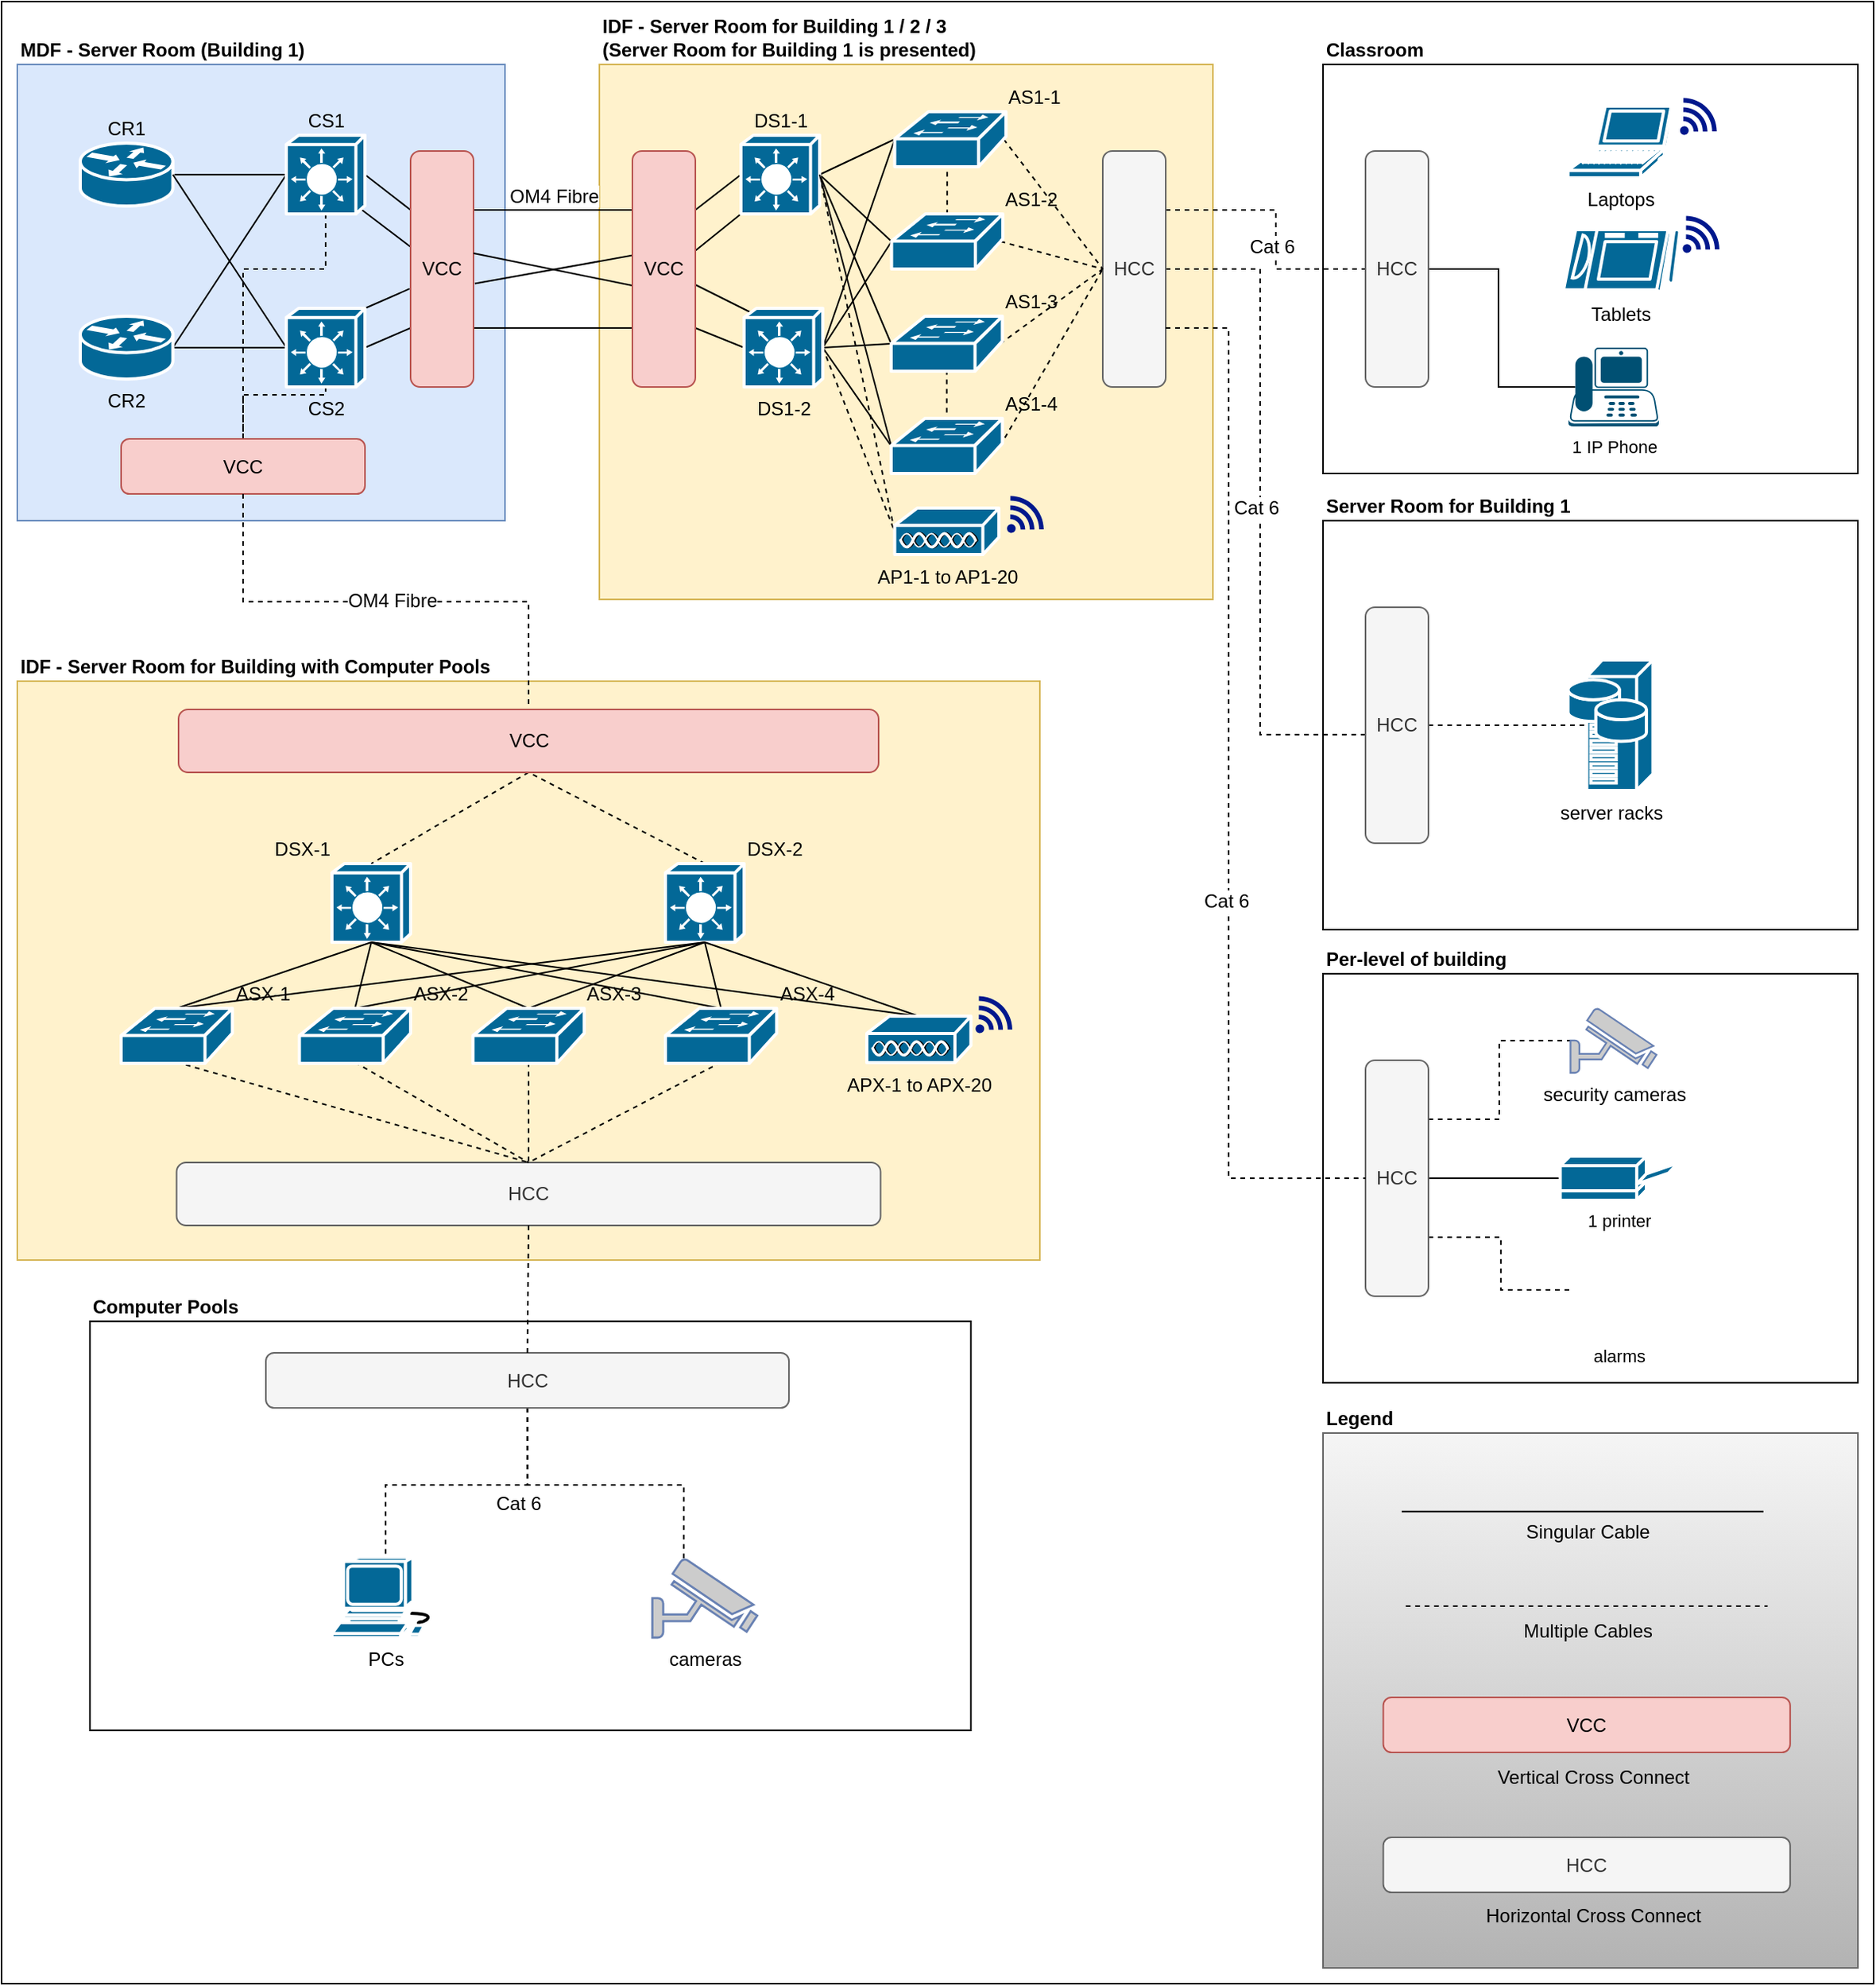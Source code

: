 <mxfile>
    <diagram name="Page-1" id="SwlaJvmtPEPYGPcBH04F">
        <mxGraphModel dx="347" dy="143" grid="1" gridSize="10" guides="1" tooltips="1" connect="1" arrows="1" fold="1" page="1" pageScale="1" pageWidth="827" pageHeight="1169" math="0" shadow="0">
            <root>
                <mxCell id="0"/>
                <mxCell id="1" parent="0"/>
                <mxCell id="uTAJrlHdwJ03N0SJo4KW-168" value="" style="rounded=0;whiteSpace=wrap;html=1;fontFamily=Helvetica;fontSize=12;movable=1;resizable=1;rotatable=1;deletable=1;editable=1;locked=0;connectable=1;" parent="1" vertex="1">
                    <mxGeometry width="1190" height="1260" as="geometry"/>
                </mxCell>
                <mxCell id="qmXLVzQLgBL7777hHM1R-43" value="IDF - Server Room for Building with Computer Pools" style="rounded=0;whiteSpace=wrap;html=1;strokeColor=#d6b656;fontFamily=Helvetica;fontSize=12;fillColor=#fff2cc;labelPosition=center;verticalLabelPosition=top;align=left;verticalAlign=bottom;fontStyle=1" parent="1" vertex="1">
                    <mxGeometry x="10" y="432" width="650" height="368" as="geometry"/>
                </mxCell>
                <mxCell id="uTAJrlHdwJ03N0SJo4KW-140" value="Computer Pools&amp;nbsp;" style="rounded=0;whiteSpace=wrap;html=1;fontFamily=Helvetica;fontSize=12;labelPosition=center;verticalLabelPosition=top;align=left;verticalAlign=bottom;fontStyle=1" parent="1" vertex="1">
                    <mxGeometry x="56.18" y="839" width="560" height="260" as="geometry"/>
                </mxCell>
                <mxCell id="uTAJrlHdwJ03N0SJo4KW-121" value="Server Room for Building 1" style="rounded=0;whiteSpace=wrap;html=1;fontFamily=Helvetica;fontSize=12;labelPosition=center;verticalLabelPosition=top;align=left;verticalAlign=bottom;fontStyle=1" parent="1" vertex="1">
                    <mxGeometry x="840" y="330" width="340" height="260" as="geometry"/>
                </mxCell>
                <mxCell id="uTAJrlHdwJ03N0SJo4KW-1" value="MDF - Server Room (Building 1)" style="rounded=0;whiteSpace=wrap;html=1;fillColor=#dae8fc;strokeColor=#6c8ebf;labelPosition=center;verticalLabelPosition=top;align=left;verticalAlign=bottom;fontStyle=1" parent="1" vertex="1">
                    <mxGeometry x="10" y="40" width="310" height="290" as="geometry"/>
                </mxCell>
                <mxCell id="uTAJrlHdwJ03N0SJo4KW-118" value="Classroom" style="rounded=0;whiteSpace=wrap;html=1;fontFamily=Helvetica;fontSize=12;labelPosition=center;verticalLabelPosition=top;align=left;verticalAlign=bottom;movable=1;resizable=1;rotatable=1;deletable=1;editable=1;locked=0;connectable=1;fontStyle=1" parent="1" vertex="1">
                    <mxGeometry x="840" y="40" width="340" height="260" as="geometry"/>
                </mxCell>
                <mxCell id="uTAJrlHdwJ03N0SJo4KW-119" value="IDF - Server Room for Building 1 / 2 / 3&lt;br&gt;(Server Room for Building 1 is presented)" style="rounded=0;whiteSpace=wrap;html=1;strokeColor=#d6b656;fontFamily=Helvetica;fontSize=12;fillColor=#fff2cc;labelPosition=center;verticalLabelPosition=top;align=left;verticalAlign=bottom;fontStyle=1" parent="1" vertex="1">
                    <mxGeometry x="380" y="40" width="390" height="340" as="geometry"/>
                </mxCell>
                <mxCell id="uTAJrlHdwJ03N0SJo4KW-8" style="edgeStyle=none;shape=connector;rounded=0;orthogonalLoop=1;jettySize=auto;html=1;exitX=1;exitY=0.5;exitDx=0;exitDy=0;exitPerimeter=0;entryX=0;entryY=0.5;entryDx=0;entryDy=0;entryPerimeter=0;labelBackgroundColor=default;strokeColor=default;fontFamily=Helvetica;fontSize=12;fontColor=default;endArrow=none;endFill=0;" parent="1" source="uTAJrlHdwJ03N0SJo4KW-2" target="uTAJrlHdwJ03N0SJo4KW-5" edge="1">
                    <mxGeometry relative="1" as="geometry"/>
                </mxCell>
                <mxCell id="uTAJrlHdwJ03N0SJo4KW-9" style="edgeStyle=none;shape=connector;rounded=0;orthogonalLoop=1;jettySize=auto;html=1;exitX=1;exitY=0.5;exitDx=0;exitDy=0;exitPerimeter=0;entryX=0;entryY=0.5;entryDx=0;entryDy=0;entryPerimeter=0;labelBackgroundColor=default;strokeColor=default;fontFamily=Helvetica;fontSize=12;fontColor=default;endArrow=none;endFill=0;" parent="1" source="uTAJrlHdwJ03N0SJo4KW-2" target="uTAJrlHdwJ03N0SJo4KW-6" edge="1">
                    <mxGeometry relative="1" as="geometry"/>
                </mxCell>
                <mxCell id="uTAJrlHdwJ03N0SJo4KW-2" value="CR2" style="shape=mxgraph.cisco.routers.router;sketch=0;html=1;pointerEvents=1;dashed=0;fillColor=#036897;strokeColor=#ffffff;strokeWidth=2;verticalLabelPosition=bottom;verticalAlign=top;align=center;outlineConnect=0;rounded=0;fontFamily=Helvetica;fontSize=12;fontColor=default;" parent="1" vertex="1">
                    <mxGeometry x="50" y="200" width="58.87" height="40" as="geometry"/>
                </mxCell>
                <mxCell id="uTAJrlHdwJ03N0SJo4KW-7" style="rounded=0;orthogonalLoop=1;jettySize=auto;html=1;exitX=1;exitY=0.5;exitDx=0;exitDy=0;exitPerimeter=0;entryX=0;entryY=0.5;entryDx=0;entryDy=0;entryPerimeter=0;fontFamily=Helvetica;fontSize=12;fontColor=default;endArrow=none;endFill=0;" parent="1" source="uTAJrlHdwJ03N0SJo4KW-3" target="uTAJrlHdwJ03N0SJo4KW-6" edge="1">
                    <mxGeometry relative="1" as="geometry"/>
                </mxCell>
                <mxCell id="uTAJrlHdwJ03N0SJo4KW-3" value="CR1" style="shape=mxgraph.cisco.routers.router;sketch=0;html=1;pointerEvents=1;dashed=0;fillColor=#036897;strokeColor=#ffffff;strokeWidth=2;verticalLabelPosition=top;verticalAlign=bottom;align=center;outlineConnect=0;rounded=0;fontFamily=Helvetica;fontSize=12;fontColor=default;labelPosition=center;" parent="1" vertex="1">
                    <mxGeometry x="50" y="90" width="58.87" height="40" as="geometry"/>
                </mxCell>
                <mxCell id="uTAJrlHdwJ03N0SJo4KW-10" style="edgeStyle=none;shape=connector;rounded=0;orthogonalLoop=1;jettySize=auto;html=1;exitX=0;exitY=0.5;exitDx=0;exitDy=0;exitPerimeter=0;entryX=1;entryY=0.5;entryDx=0;entryDy=0;entryPerimeter=0;labelBackgroundColor=default;strokeColor=default;fontFamily=Helvetica;fontSize=12;fontColor=default;endArrow=none;endFill=0;" parent="1" source="uTAJrlHdwJ03N0SJo4KW-5" target="uTAJrlHdwJ03N0SJo4KW-3" edge="1">
                    <mxGeometry relative="1" as="geometry"/>
                </mxCell>
                <mxCell id="uTAJrlHdwJ03N0SJo4KW-18" style="edgeStyle=none;shape=connector;rounded=0;orthogonalLoop=1;jettySize=auto;html=1;exitX=1;exitY=0.5;exitDx=0;exitDy=0;exitPerimeter=0;entryX=0;entryY=0.75;entryDx=0;entryDy=0;labelBackgroundColor=default;strokeColor=default;fontFamily=Helvetica;fontSize=12;fontColor=default;endArrow=none;endFill=0;" parent="1" source="uTAJrlHdwJ03N0SJo4KW-5" target="uTAJrlHdwJ03N0SJo4KW-11" edge="1">
                    <mxGeometry relative="1" as="geometry"/>
                </mxCell>
                <mxCell id="uTAJrlHdwJ03N0SJo4KW-19" style="edgeStyle=none;shape=connector;rounded=0;orthogonalLoop=1;jettySize=auto;html=1;exitX=1;exitY=0;exitDx=0;exitDy=0;exitPerimeter=0;entryX=-0.017;entryY=0.584;entryDx=0;entryDy=0;entryPerimeter=0;labelBackgroundColor=default;strokeColor=default;fontFamily=Helvetica;fontSize=12;fontColor=default;endArrow=none;endFill=0;" parent="1" source="uTAJrlHdwJ03N0SJo4KW-5" target="uTAJrlHdwJ03N0SJo4KW-11" edge="1">
                    <mxGeometry relative="1" as="geometry"/>
                </mxCell>
                <mxCell id="uTAJrlHdwJ03N0SJo4KW-67" style="edgeStyle=orthogonalEdgeStyle;shape=connector;rounded=0;orthogonalLoop=1;jettySize=auto;html=1;exitX=0.5;exitY=1;exitDx=0;exitDy=0;exitPerimeter=0;entryX=0.5;entryY=0;entryDx=0;entryDy=0;labelBackgroundColor=default;strokeColor=default;fontFamily=Helvetica;fontSize=12;fontColor=default;endArrow=none;endFill=0;dashed=1;" parent="1" source="uTAJrlHdwJ03N0SJo4KW-5" target="uTAJrlHdwJ03N0SJo4KW-62" edge="1">
                    <mxGeometry relative="1" as="geometry">
                        <Array as="points">
                            <mxPoint x="206" y="250"/>
                            <mxPoint x="154" y="250"/>
                        </Array>
                    </mxGeometry>
                </mxCell>
                <mxCell id="uTAJrlHdwJ03N0SJo4KW-5" value="CS2" style="shape=mxgraph.cisco.switches.layer_3_switch;sketch=0;html=1;pointerEvents=1;dashed=0;fillColor=#036897;strokeColor=#ffffff;strokeWidth=2;verticalLabelPosition=bottom;verticalAlign=top;align=center;outlineConnect=0;rounded=0;fontFamily=Helvetica;fontSize=12;fontColor=default;" parent="1" vertex="1">
                    <mxGeometry x="181" y="195" width="50" height="50" as="geometry"/>
                </mxCell>
                <mxCell id="uTAJrlHdwJ03N0SJo4KW-16" style="edgeStyle=none;shape=connector;rounded=0;orthogonalLoop=1;jettySize=auto;html=1;exitX=1;exitY=0.5;exitDx=0;exitDy=0;exitPerimeter=0;entryX=0;entryY=0.25;entryDx=0;entryDy=0;labelBackgroundColor=default;strokeColor=default;fontFamily=Helvetica;fontSize=12;fontColor=default;endArrow=none;endFill=0;" parent="1" source="uTAJrlHdwJ03N0SJo4KW-6" target="uTAJrlHdwJ03N0SJo4KW-11" edge="1">
                    <mxGeometry relative="1" as="geometry"/>
                </mxCell>
                <mxCell id="uTAJrlHdwJ03N0SJo4KW-17" style="edgeStyle=none;shape=connector;rounded=0;orthogonalLoop=1;jettySize=auto;html=1;exitX=0.95;exitY=0.94;exitDx=0;exitDy=0;exitPerimeter=0;labelBackgroundColor=default;strokeColor=default;fontFamily=Helvetica;fontSize=12;fontColor=default;endArrow=none;endFill=0;entryX=0.022;entryY=0.411;entryDx=0;entryDy=0;entryPerimeter=0;" parent="1" source="uTAJrlHdwJ03N0SJo4KW-6" target="uTAJrlHdwJ03N0SJo4KW-11" edge="1">
                    <mxGeometry relative="1" as="geometry">
                        <mxPoint x="258" y="155" as="targetPoint"/>
                    </mxGeometry>
                </mxCell>
                <mxCell id="uTAJrlHdwJ03N0SJo4KW-66" style="edgeStyle=orthogonalEdgeStyle;shape=connector;rounded=0;orthogonalLoop=1;jettySize=auto;html=1;exitX=0.5;exitY=1;exitDx=0;exitDy=0;exitPerimeter=0;entryX=0.5;entryY=0;entryDx=0;entryDy=0;labelBackgroundColor=default;strokeColor=default;fontFamily=Helvetica;fontSize=12;fontColor=default;endArrow=none;endFill=0;dashed=1;" parent="1" source="uTAJrlHdwJ03N0SJo4KW-6" target="uTAJrlHdwJ03N0SJo4KW-62" edge="1">
                    <mxGeometry relative="1" as="geometry">
                        <Array as="points">
                            <mxPoint x="206" y="170"/>
                            <mxPoint x="154" y="170"/>
                        </Array>
                    </mxGeometry>
                </mxCell>
                <mxCell id="uTAJrlHdwJ03N0SJo4KW-6" value="CS1" style="shape=mxgraph.cisco.switches.layer_3_switch;sketch=0;html=1;pointerEvents=1;dashed=0;fillColor=#036897;strokeColor=#ffffff;strokeWidth=2;verticalLabelPosition=top;verticalAlign=bottom;align=center;outlineConnect=0;rounded=0;fontFamily=Helvetica;fontSize=12;fontColor=default;labelPosition=center;" parent="1" vertex="1">
                    <mxGeometry x="181" y="85" width="50" height="50" as="geometry"/>
                </mxCell>
                <mxCell id="uTAJrlHdwJ03N0SJo4KW-20" style="edgeStyle=none;shape=connector;rounded=0;orthogonalLoop=1;jettySize=auto;html=1;exitX=1;exitY=0.25;exitDx=0;exitDy=0;entryX=0;entryY=0.25;entryDx=0;entryDy=0;labelBackgroundColor=default;strokeColor=default;fontFamily=Helvetica;fontSize=12;fontColor=default;endArrow=none;endFill=0;labelPosition=center;verticalLabelPosition=top;align=center;verticalAlign=bottom;" parent="1" source="uTAJrlHdwJ03N0SJo4KW-11" target="uTAJrlHdwJ03N0SJo4KW-13" edge="1">
                    <mxGeometry relative="1" as="geometry"/>
                </mxCell>
                <mxCell id="uTAJrlHdwJ03N0SJo4KW-28" value="OM4 Fibre" style="edgeLabel;html=1;align=center;verticalAlign=bottom;resizable=0;points=[];fontSize=12;fontFamily=Helvetica;fontColor=default;labelPosition=center;verticalLabelPosition=top;" parent="uTAJrlHdwJ03N0SJo4KW-20" vertex="1" connectable="0">
                    <mxGeometry relative="1" as="geometry">
                        <mxPoint as="offset"/>
                    </mxGeometry>
                </mxCell>
                <mxCell id="uTAJrlHdwJ03N0SJo4KW-21" style="edgeStyle=none;shape=connector;rounded=0;orthogonalLoop=1;jettySize=auto;html=1;exitX=1;exitY=0.75;exitDx=0;exitDy=0;entryX=0;entryY=0.75;entryDx=0;entryDy=0;labelBackgroundColor=default;strokeColor=default;fontFamily=Helvetica;fontSize=12;fontColor=default;endArrow=none;endFill=0;" parent="1" source="uTAJrlHdwJ03N0SJo4KW-11" target="uTAJrlHdwJ03N0SJo4KW-13" edge="1">
                    <mxGeometry relative="1" as="geometry"/>
                </mxCell>
                <mxCell id="uTAJrlHdwJ03N0SJo4KW-11" value="VCC" style="rounded=1;whiteSpace=wrap;html=1;strokeColor=#b85450;fontFamily=Helvetica;fontSize=12;fillColor=#f8cecc;" parent="1" vertex="1">
                    <mxGeometry x="260" y="95" width="40" height="150" as="geometry"/>
                </mxCell>
                <mxCell id="uTAJrlHdwJ03N0SJo4KW-24" style="edgeStyle=none;shape=connector;rounded=0;orthogonalLoop=1;jettySize=auto;html=1;exitX=1;exitY=0.25;exitDx=0;exitDy=0;entryX=0;entryY=0.5;entryDx=0;entryDy=0;entryPerimeter=0;labelBackgroundColor=default;strokeColor=default;fontFamily=Helvetica;fontSize=12;fontColor=default;endArrow=none;endFill=0;" parent="1" source="uTAJrlHdwJ03N0SJo4KW-13" target="uTAJrlHdwJ03N0SJo4KW-14" edge="1">
                    <mxGeometry relative="1" as="geometry"/>
                </mxCell>
                <mxCell id="uTAJrlHdwJ03N0SJo4KW-25" style="edgeStyle=none;shape=connector;rounded=0;orthogonalLoop=1;jettySize=auto;html=1;exitX=0;exitY=1;exitDx=0;exitDy=0;exitPerimeter=0;entryX=0.969;entryY=0.429;entryDx=0;entryDy=0;entryPerimeter=0;labelBackgroundColor=default;strokeColor=default;fontFamily=Helvetica;fontSize=12;fontColor=default;endArrow=none;endFill=0;" parent="1" source="uTAJrlHdwJ03N0SJo4KW-14" target="uTAJrlHdwJ03N0SJo4KW-13" edge="1">
                    <mxGeometry relative="1" as="geometry"/>
                </mxCell>
                <mxCell id="uTAJrlHdwJ03N0SJo4KW-38" style="edgeStyle=none;shape=connector;rounded=0;orthogonalLoop=1;jettySize=auto;html=1;exitX=1;exitY=0.5;exitDx=0;exitDy=0;exitPerimeter=0;entryX=0;entryY=0.5;entryDx=0;entryDy=0;entryPerimeter=0;labelBackgroundColor=default;fontFamily=Helvetica;fontSize=12;fontColor=default;endArrow=none;endFill=0;strokeColor=#000000;" parent="1" source="uTAJrlHdwJ03N0SJo4KW-14" target="uTAJrlHdwJ03N0SJo4KW-37" edge="1">
                    <mxGeometry relative="1" as="geometry"/>
                </mxCell>
                <mxCell id="uTAJrlHdwJ03N0SJo4KW-41" style="edgeStyle=none;shape=connector;rounded=0;orthogonalLoop=1;jettySize=auto;html=1;exitX=1;exitY=0.5;exitDx=0;exitDy=0;exitPerimeter=0;labelBackgroundColor=default;strokeColor=#000000;fontFamily=Helvetica;fontSize=12;fontColor=default;endArrow=none;endFill=0;entryX=0;entryY=0.5;entryDx=0;entryDy=0;entryPerimeter=0;dashed=1;" parent="1" source="uTAJrlHdwJ03N0SJo4KW-14" target="uTAJrlHdwJ03N0SJo4KW-40" edge="1">
                    <mxGeometry relative="1" as="geometry"/>
                </mxCell>
                <mxCell id="qmXLVzQLgBL7777hHM1R-28" style="rounded=0;orthogonalLoop=1;jettySize=auto;html=1;exitX=1;exitY=0.5;exitDx=0;exitDy=0;exitPerimeter=0;entryX=0;entryY=0.5;entryDx=0;entryDy=0;entryPerimeter=0;endArrow=none;endFill=0;" parent="1" source="uTAJrlHdwJ03N0SJo4KW-14" target="qmXLVzQLgBL7777hHM1R-22" edge="1">
                    <mxGeometry relative="1" as="geometry"/>
                </mxCell>
                <mxCell id="qmXLVzQLgBL7777hHM1R-29" style="edgeStyle=none;shape=connector;rounded=0;orthogonalLoop=1;jettySize=auto;html=1;exitX=1;exitY=0.5;exitDx=0;exitDy=0;exitPerimeter=0;entryX=0;entryY=0.5;entryDx=0;entryDy=0;entryPerimeter=0;labelBackgroundColor=default;strokeColor=default;fontFamily=Helvetica;fontSize=11;fontColor=default;endArrow=none;endFill=0;" parent="1" source="uTAJrlHdwJ03N0SJo4KW-14" target="qmXLVzQLgBL7777hHM1R-23" edge="1">
                    <mxGeometry relative="1" as="geometry"/>
                </mxCell>
                <mxCell id="uTAJrlHdwJ03N0SJo4KW-14" value="DS1-1" style="shape=mxgraph.cisco.switches.layer_3_switch;sketch=0;html=1;pointerEvents=1;dashed=0;fillColor=#036897;strokeColor=#ffffff;strokeWidth=2;verticalLabelPosition=top;verticalAlign=bottom;align=center;outlineConnect=0;rounded=0;fontFamily=Helvetica;fontSize=12;fontColor=default;labelPosition=center;" parent="1" vertex="1">
                    <mxGeometry x="470" y="85" width="50" height="50" as="geometry"/>
                </mxCell>
                <mxCell id="uTAJrlHdwJ03N0SJo4KW-26" style="edgeStyle=none;shape=connector;rounded=0;orthogonalLoop=1;jettySize=auto;html=1;exitX=0;exitY=0.5;exitDx=0;exitDy=0;exitPerimeter=0;entryX=1;entryY=0.75;entryDx=0;entryDy=0;labelBackgroundColor=default;strokeColor=default;fontFamily=Helvetica;fontSize=12;fontColor=default;endArrow=none;endFill=0;" parent="1" source="uTAJrlHdwJ03N0SJo4KW-15" target="uTAJrlHdwJ03N0SJo4KW-13" edge="1">
                    <mxGeometry relative="1" as="geometry"/>
                </mxCell>
                <mxCell id="uTAJrlHdwJ03N0SJo4KW-27" style="edgeStyle=none;shape=connector;rounded=0;orthogonalLoop=1;jettySize=auto;html=1;exitX=0.08;exitY=0.05;exitDx=0;exitDy=0;exitPerimeter=0;labelBackgroundColor=default;strokeColor=default;fontFamily=Helvetica;fontSize=12;fontColor=default;endArrow=none;endFill=0;" parent="1" source="uTAJrlHdwJ03N0SJo4KW-15" target="uTAJrlHdwJ03N0SJo4KW-13" edge="1">
                    <mxGeometry relative="1" as="geometry"/>
                </mxCell>
                <mxCell id="uTAJrlHdwJ03N0SJo4KW-39" style="edgeStyle=none;shape=connector;rounded=0;orthogonalLoop=1;jettySize=auto;html=1;exitX=1;exitY=0.5;exitDx=0;exitDy=0;exitPerimeter=0;entryX=0;entryY=0.5;entryDx=0;entryDy=0;entryPerimeter=0;labelBackgroundColor=default;strokeColor=#000000;fontFamily=Helvetica;fontSize=12;fontColor=default;endArrow=none;endFill=0;" parent="1" source="uTAJrlHdwJ03N0SJo4KW-15" target="uTAJrlHdwJ03N0SJo4KW-37" edge="1">
                    <mxGeometry relative="1" as="geometry"/>
                </mxCell>
                <mxCell id="uTAJrlHdwJ03N0SJo4KW-42" style="edgeStyle=none;shape=connector;rounded=0;orthogonalLoop=1;jettySize=auto;html=1;exitX=1;exitY=0.5;exitDx=0;exitDy=0;exitPerimeter=0;entryX=0;entryY=0.5;entryDx=0;entryDy=0;entryPerimeter=0;labelBackgroundColor=default;strokeColor=default;fontFamily=Helvetica;fontSize=12;fontColor=default;endArrow=none;endFill=0;dashed=1;" parent="1" source="uTAJrlHdwJ03N0SJo4KW-15" target="uTAJrlHdwJ03N0SJo4KW-40" edge="1">
                    <mxGeometry relative="1" as="geometry"/>
                </mxCell>
                <mxCell id="qmXLVzQLgBL7777hHM1R-31" style="edgeStyle=none;shape=connector;rounded=0;orthogonalLoop=1;jettySize=auto;html=1;exitX=1;exitY=0.5;exitDx=0;exitDy=0;exitPerimeter=0;entryX=0;entryY=0.5;entryDx=0;entryDy=0;entryPerimeter=0;labelBackgroundColor=default;strokeColor=default;fontFamily=Helvetica;fontSize=11;fontColor=default;endArrow=none;endFill=0;" parent="1" source="uTAJrlHdwJ03N0SJo4KW-15" target="qmXLVzQLgBL7777hHM1R-22" edge="1">
                    <mxGeometry relative="1" as="geometry"/>
                </mxCell>
                <mxCell id="qmXLVzQLgBL7777hHM1R-32" style="edgeStyle=none;shape=connector;rounded=0;orthogonalLoop=1;jettySize=auto;html=1;exitX=1;exitY=0.5;exitDx=0;exitDy=0;exitPerimeter=0;entryX=0;entryY=0.5;entryDx=0;entryDy=0;entryPerimeter=0;labelBackgroundColor=default;strokeColor=default;fontFamily=Helvetica;fontSize=11;fontColor=default;endArrow=none;endFill=0;" parent="1" source="uTAJrlHdwJ03N0SJo4KW-15" target="qmXLVzQLgBL7777hHM1R-23" edge="1">
                    <mxGeometry relative="1" as="geometry"/>
                </mxCell>
                <mxCell id="qmXLVzQLgBL7777hHM1R-33" style="edgeStyle=none;shape=connector;rounded=0;orthogonalLoop=1;jettySize=auto;html=1;exitX=1;exitY=0.5;exitDx=0;exitDy=0;exitPerimeter=0;entryX=0;entryY=0.5;entryDx=0;entryDy=0;entryPerimeter=0;labelBackgroundColor=default;strokeColor=default;fontFamily=Helvetica;fontSize=11;fontColor=default;endArrow=none;endFill=0;" parent="1" source="uTAJrlHdwJ03N0SJo4KW-15" target="qmXLVzQLgBL7777hHM1R-24" edge="1">
                    <mxGeometry relative="1" as="geometry"/>
                </mxCell>
                <mxCell id="uTAJrlHdwJ03N0SJo4KW-15" value="DS1-2" style="shape=mxgraph.cisco.switches.layer_3_switch;sketch=0;html=1;pointerEvents=1;dashed=0;fillColor=#036897;strokeColor=#ffffff;strokeWidth=2;verticalLabelPosition=bottom;verticalAlign=top;align=center;outlineConnect=0;rounded=0;fontFamily=Helvetica;fontSize=12;fontColor=default;labelPosition=center;" parent="1" vertex="1">
                    <mxGeometry x="472" y="195" width="50" height="50" as="geometry"/>
                </mxCell>
                <mxCell id="uTAJrlHdwJ03N0SJo4KW-22" value="" style="endArrow=none;html=1;rounded=0;labelBackgroundColor=default;strokeColor=default;fontFamily=Helvetica;fontSize=12;fontColor=default;shape=connector;entryX=-0.003;entryY=0.57;entryDx=0;entryDy=0;entryPerimeter=0;" parent="1" target="uTAJrlHdwJ03N0SJo4KW-13" edge="1">
                    <mxGeometry width="50" height="50" relative="1" as="geometry">
                        <mxPoint x="300" y="160" as="sourcePoint"/>
                        <mxPoint x="400" y="180" as="targetPoint"/>
                    </mxGeometry>
                </mxCell>
                <mxCell id="uTAJrlHdwJ03N0SJo4KW-23" value="" style="endArrow=none;html=1;rounded=0;labelBackgroundColor=default;strokeColor=default;fontFamily=Helvetica;fontSize=12;fontColor=default;shape=connector;entryX=0.008;entryY=0.442;entryDx=0;entryDy=0;entryPerimeter=0;exitX=1.022;exitY=0.562;exitDx=0;exitDy=0;exitPerimeter=0;" parent="1" source="uTAJrlHdwJ03N0SJo4KW-11" target="uTAJrlHdwJ03N0SJo4KW-13" edge="1">
                    <mxGeometry width="50" height="50" relative="1" as="geometry">
                        <mxPoint x="300" y="169.83" as="sourcePoint"/>
                        <mxPoint x="401" y="169.83" as="targetPoint"/>
                    </mxGeometry>
                </mxCell>
                <mxCell id="uTAJrlHdwJ03N0SJo4KW-13" value="VCC" style="rounded=1;whiteSpace=wrap;html=1;strokeColor=#b85450;fontFamily=Helvetica;fontSize=12;fillColor=#f8cecc;" parent="1" vertex="1">
                    <mxGeometry x="401" y="95" width="40" height="150" as="geometry"/>
                </mxCell>
                <mxCell id="uTAJrlHdwJ03N0SJo4KW-44" style="edgeStyle=orthogonalEdgeStyle;shape=connector;rounded=0;orthogonalLoop=1;jettySize=auto;html=1;exitX=1;exitY=0.25;exitDx=0;exitDy=0;entryX=0;entryY=0.5;entryDx=0;entryDy=0;labelBackgroundColor=default;strokeColor=default;fontFamily=Helvetica;fontSize=12;fontColor=default;endArrow=none;endFill=0;dashed=1;labelPosition=center;verticalLabelPosition=top;align=center;verticalAlign=bottom;" parent="1" source="uTAJrlHdwJ03N0SJo4KW-30" target="uTAJrlHdwJ03N0SJo4KW-31" edge="1">
                    <mxGeometry relative="1" as="geometry">
                        <Array as="points">
                            <mxPoint x="810" y="132"/>
                            <mxPoint x="810" y="170"/>
                        </Array>
                    </mxGeometry>
                </mxCell>
                <mxCell id="uTAJrlHdwJ03N0SJo4KW-60" value="Cat 6&amp;nbsp;" style="edgeLabel;html=1;align=center;verticalAlign=bottom;resizable=0;points=[];fontSize=12;fontFamily=Helvetica;fontColor=default;labelPosition=center;verticalLabelPosition=top;" parent="uTAJrlHdwJ03N0SJo4KW-44" vertex="1" connectable="0">
                    <mxGeometry x="0.318" relative="1" as="geometry">
                        <mxPoint x="-2" y="-6" as="offset"/>
                    </mxGeometry>
                </mxCell>
                <mxCell id="uTAJrlHdwJ03N0SJo4KW-131" style="edgeStyle=orthogonalEdgeStyle;shape=connector;rounded=0;orthogonalLoop=1;jettySize=auto;html=1;exitX=1;exitY=0.5;exitDx=0;exitDy=0;entryX=0;entryY=0.5;entryDx=0;entryDy=0;labelBackgroundColor=default;strokeColor=default;fontFamily=Helvetica;fontSize=12;fontColor=default;endArrow=none;endFill=0;dashed=1;" parent="1" source="uTAJrlHdwJ03N0SJo4KW-30" target="uTAJrlHdwJ03N0SJo4KW-124" edge="1">
                    <mxGeometry relative="1" as="geometry">
                        <Array as="points">
                            <mxPoint x="800" y="170"/>
                            <mxPoint x="800" y="466"/>
                        </Array>
                    </mxGeometry>
                </mxCell>
                <mxCell id="uTAJrlHdwJ03N0SJo4KW-30" value="HCC" style="rounded=1;whiteSpace=wrap;html=1;fontFamily=Helvetica;fontSize=12;fillColor=#f5f5f5;fontColor=#333333;strokeColor=#666666;" parent="1" vertex="1">
                    <mxGeometry x="700" y="95" width="40" height="150" as="geometry"/>
                </mxCell>
                <mxCell id="qmXLVzQLgBL7777hHM1R-42" style="edgeStyle=orthogonalEdgeStyle;shape=connector;rounded=0;orthogonalLoop=1;jettySize=auto;html=1;exitX=1;exitY=0.5;exitDx=0;exitDy=0;entryX=0.075;entryY=0.5;entryDx=0;entryDy=0;entryPerimeter=0;labelBackgroundColor=default;strokeColor=default;fontFamily=Helvetica;fontSize=11;fontColor=default;endArrow=none;endFill=0;" parent="1" source="uTAJrlHdwJ03N0SJo4KW-31" target="qmXLVzQLgBL7777hHM1R-41" edge="1">
                    <mxGeometry relative="1" as="geometry"/>
                </mxCell>
                <mxCell id="uTAJrlHdwJ03N0SJo4KW-31" value="HCC" style="rounded=1;whiteSpace=wrap;html=1;fontFamily=Helvetica;fontSize=12;fillColor=#f5f5f5;fontColor=#333333;strokeColor=#666666;" parent="1" vertex="1">
                    <mxGeometry x="867" y="95" width="40" height="150" as="geometry"/>
                </mxCell>
                <mxCell id="uTAJrlHdwJ03N0SJo4KW-43" style="edgeStyle=none;shape=connector;rounded=0;orthogonalLoop=1;jettySize=auto;html=1;exitX=0.98;exitY=0.5;exitDx=0;exitDy=0;exitPerimeter=0;entryX=0;entryY=0.5;entryDx=0;entryDy=0;labelBackgroundColor=default;strokeColor=#000000;fontFamily=Helvetica;fontSize=12;fontColor=default;endArrow=none;endFill=0;dashed=1;" parent="1" source="uTAJrlHdwJ03N0SJo4KW-37" target="uTAJrlHdwJ03N0SJo4KW-30" edge="1">
                    <mxGeometry relative="1" as="geometry"/>
                </mxCell>
                <mxCell id="qmXLVzQLgBL7777hHM1R-26" style="edgeStyle=orthogonalEdgeStyle;rounded=0;orthogonalLoop=1;jettySize=auto;html=1;exitX=0.5;exitY=0.98;exitDx=0;exitDy=0;exitPerimeter=0;entryX=0.5;entryY=0;entryDx=0;entryDy=0;entryPerimeter=0;endArrow=none;endFill=0;dashed=1;" parent="1" source="uTAJrlHdwJ03N0SJo4KW-37" target="qmXLVzQLgBL7777hHM1R-22" edge="1">
                    <mxGeometry relative="1" as="geometry"/>
                </mxCell>
                <mxCell id="uTAJrlHdwJ03N0SJo4KW-37" value="AS1-1" style="shape=mxgraph.cisco.switches.workgroup_switch;html=1;pointerEvents=1;dashed=0;fillColor=#036897;strokeColor=#ffffff;strokeWidth=2;verticalLabelPosition=top;verticalAlign=bottom;align=left;outlineConnect=0;rounded=0;fontFamily=Helvetica;fontSize=12;fontColor=default;labelPosition=right;" parent="1" vertex="1">
                    <mxGeometry x="567.74" y="70" width="70.7" height="35" as="geometry"/>
                </mxCell>
                <mxCell id="uTAJrlHdwJ03N0SJo4KW-40" value="AP1-1 to AP1-20" style="shape=mxgraph.cisco.misc.access_point;html=1;pointerEvents=1;dashed=0;fillColor=#036897;strokeColor=#ffffff;strokeWidth=2;verticalLabelPosition=bottom;verticalAlign=top;align=center;outlineConnect=0;rounded=0;fontFamily=Helvetica;fontSize=12;fontColor=default;" parent="1" vertex="1">
                    <mxGeometry x="567.74" y="322" width="66.18" height="30" as="geometry"/>
                </mxCell>
                <mxCell id="uTAJrlHdwJ03N0SJo4KW-53" value="" style="sketch=0;aspect=fixed;pointerEvents=1;shadow=0;dashed=0;html=1;strokeColor=none;labelPosition=center;verticalLabelPosition=bottom;verticalAlign=top;align=center;fillColor=#00188D;shape=mxgraph.mscae.enterprise.wireless_connection;rounded=0;fontFamily=Helvetica;fontSize=12;fontColor=default;rotation=-45;" parent="1" vertex="1">
                    <mxGeometry x="636.18" y="313" width="25.2" height="30" as="geometry"/>
                </mxCell>
                <mxCell id="uTAJrlHdwJ03N0SJo4KW-55" value="" style="sketch=0;aspect=fixed;pointerEvents=1;shadow=0;dashed=0;html=1;strokeColor=none;labelPosition=center;verticalLabelPosition=bottom;verticalAlign=top;align=center;fillColor=#00188D;shape=mxgraph.mscae.enterprise.wireless_connection;rounded=0;fontFamily=Helvetica;fontSize=12;fontColor=default;rotation=-45;" parent="1" vertex="1">
                    <mxGeometry x="1064" y="60" width="25.2" height="30" as="geometry"/>
                </mxCell>
                <mxCell id="uTAJrlHdwJ03N0SJo4KW-62" value="VCC" style="rounded=1;whiteSpace=wrap;html=1;strokeColor=#b85450;fontFamily=Helvetica;fontSize=12;fillColor=#f8cecc;" parent="1" vertex="1">
                    <mxGeometry x="76" y="278" width="155" height="35" as="geometry"/>
                </mxCell>
                <mxCell id="uTAJrlHdwJ03N0SJo4KW-134" style="edgeStyle=none;shape=connector;rounded=0;orthogonalLoop=1;jettySize=auto;html=1;exitX=1;exitY=0.5;exitDx=0;exitDy=0;entryX=0.22;entryY=0.5;entryDx=0;entryDy=0;entryPerimeter=0;labelBackgroundColor=default;strokeColor=default;fontFamily=Helvetica;fontSize=12;fontColor=default;endArrow=none;endFill=0;dashed=1;" parent="1" source="uTAJrlHdwJ03N0SJo4KW-124" target="uTAJrlHdwJ03N0SJo4KW-132" edge="1">
                    <mxGeometry relative="1" as="geometry"/>
                </mxCell>
                <mxCell id="uTAJrlHdwJ03N0SJo4KW-124" value="HCC" style="rounded=1;whiteSpace=wrap;html=1;fontFamily=Helvetica;fontSize=12;fillColor=#f5f5f5;fontColor=#333333;strokeColor=#666666;" parent="1" vertex="1">
                    <mxGeometry x="867" y="385" width="40" height="150" as="geometry"/>
                </mxCell>
                <mxCell id="uTAJrlHdwJ03N0SJo4KW-132" value="server racks" style="shape=mxgraph.cisco.servers.storage_server;sketch=0;html=1;pointerEvents=1;dashed=0;fillColor=#036897;strokeColor=#ffffff;strokeWidth=2;verticalLabelPosition=bottom;verticalAlign=top;align=center;outlineConnect=0;rounded=0;fontFamily=Helvetica;fontSize=12;fontColor=default;" parent="1" vertex="1">
                    <mxGeometry x="995.73" y="418.5" width="54" height="83" as="geometry"/>
                </mxCell>
                <mxCell id="uTAJrlHdwJ03N0SJo4KW-145" style="edgeStyle=orthogonalEdgeStyle;shape=connector;rounded=0;orthogonalLoop=1;jettySize=auto;html=1;exitX=0.5;exitY=1;exitDx=0;exitDy=0;entryX=0.5;entryY=0;entryDx=0;entryDy=0;entryPerimeter=0;labelBackgroundColor=default;strokeColor=default;fontFamily=Helvetica;fontSize=12;fontColor=default;endArrow=none;endFill=0;dashed=1;" parent="1" source="uTAJrlHdwJ03N0SJo4KW-142" target="uTAJrlHdwJ03N0SJo4KW-144" edge="1">
                    <mxGeometry relative="1" as="geometry">
                        <Array as="points">
                            <mxPoint x="334" y="943"/>
                            <mxPoint x="244" y="943"/>
                        </Array>
                    </mxGeometry>
                </mxCell>
                <mxCell id="uTAJrlHdwJ03N0SJo4KW-147" style="edgeStyle=orthogonalEdgeStyle;shape=connector;rounded=0;orthogonalLoop=1;jettySize=auto;html=1;exitX=0.5;exitY=1;exitDx=0;exitDy=0;entryX=0.3;entryY=0;entryDx=0;entryDy=0;entryPerimeter=0;labelBackgroundColor=default;strokeColor=default;fontFamily=Helvetica;fontSize=12;fontColor=default;endArrow=none;endFill=0;dashed=1;" parent="1" source="uTAJrlHdwJ03N0SJo4KW-142" target="uTAJrlHdwJ03N0SJo4KW-146" edge="1">
                    <mxGeometry relative="1" as="geometry">
                        <Array as="points">
                            <mxPoint x="334" y="943"/>
                            <mxPoint x="434" y="943"/>
                        </Array>
                    </mxGeometry>
                </mxCell>
                <mxCell id="uTAJrlHdwJ03N0SJo4KW-142" value="HCC" style="rounded=1;whiteSpace=wrap;html=1;fontFamily=Helvetica;fontSize=12;fillColor=#f5f5f5;fontColor=#333333;strokeColor=#666666;" parent="1" vertex="1">
                    <mxGeometry x="168.02" y="859" width="332.5" height="35" as="geometry"/>
                </mxCell>
                <mxCell id="uTAJrlHdwJ03N0SJo4KW-69" style="edgeStyle=orthogonalEdgeStyle;shape=connector;rounded=0;orthogonalLoop=1;jettySize=auto;html=1;exitX=0.5;exitY=1;exitDx=0;exitDy=0;entryX=0.5;entryY=0;entryDx=0;entryDy=0;labelBackgroundColor=default;strokeColor=default;fontFamily=Helvetica;fontSize=12;fontColor=default;endArrow=none;endFill=0;dashed=1;" parent="1" source="uTAJrlHdwJ03N0SJo4KW-62" target="qmXLVzQLgBL7777hHM1R-59" edge="1">
                    <mxGeometry relative="1" as="geometry">
                        <mxPoint x="153.5" y="500" as="targetPoint"/>
                    </mxGeometry>
                </mxCell>
                <mxCell id="uTAJrlHdwJ03N0SJo4KW-79" value="OM4 Fibre" style="edgeLabel;html=1;align=right;verticalAlign=middle;resizable=0;points=[];fontSize=12;fontFamily=Helvetica;fontColor=default;labelPosition=left;verticalLabelPosition=middle;" parent="uTAJrlHdwJ03N0SJo4KW-69" vertex="1" connectable="0">
                    <mxGeometry x="-0.468" y="-3" relative="1" as="geometry">
                        <mxPoint x="108" y="-4" as="offset"/>
                    </mxGeometry>
                </mxCell>
                <mxCell id="uTAJrlHdwJ03N0SJo4KW-144" value="PCs" style="shape=mxgraph.cisco.computers_and_peripherals.workstation;html=1;pointerEvents=1;dashed=0;fillColor=#036897;strokeColor=#ffffff;strokeWidth=2;verticalLabelPosition=bottom;verticalAlign=top;align=center;outlineConnect=0;rounded=0;fontFamily=Helvetica;fontSize=12;fontColor=default;" parent="1" vertex="1">
                    <mxGeometry x="210.0" y="989" width="68.27" height="51" as="geometry"/>
                </mxCell>
                <mxCell id="uTAJrlHdwJ03N0SJo4KW-146" value="&lt;font color=&quot;#000000&quot;&gt;cameras&lt;/font&gt;" style="fontColor=#0066CC;verticalAlign=top;verticalLabelPosition=bottom;labelPosition=center;align=center;html=1;outlineConnect=0;fillColor=#CCCCCC;strokeColor=#6881B3;gradientColor=none;gradientDirection=north;strokeWidth=2;shape=mxgraph.networks.security_camera;rounded=0;fontFamily=Helvetica;fontSize=12;" parent="1" vertex="1">
                    <mxGeometry x="413.67" y="990" width="66.67" height="50" as="geometry"/>
                </mxCell>
                <mxCell id="uTAJrlHdwJ03N0SJo4KW-150" value="Legend" style="rounded=0;whiteSpace=wrap;html=1;fontFamily=Helvetica;fontSize=12;labelPosition=center;verticalLabelPosition=top;align=left;verticalAlign=bottom;fillColor=#f5f5f5;strokeColor=#666666;gradientColor=#b3b3b3;fontStyle=1;labelBackgroundColor=none;" parent="1" vertex="1">
                    <mxGeometry x="840" y="910" width="340" height="340" as="geometry"/>
                </mxCell>
                <mxCell id="uTAJrlHdwJ03N0SJo4KW-153" value="Cat 6&amp;nbsp;" style="edgeLabel;html=1;align=center;verticalAlign=bottom;resizable=0;points=[];fontSize=12;fontFamily=Helvetica;fontColor=default;labelPosition=center;verticalLabelPosition=top;rotation=0;" parent="1" vertex="1" connectable="0">
                    <mxGeometry x="798.999" y="330" as="geometry"/>
                </mxCell>
                <mxCell id="uTAJrlHdwJ03N0SJo4KW-160" value="" style="endArrow=none;html=1;rounded=0;labelBackgroundColor=default;strokeColor=default;fontFamily=Helvetica;fontSize=12;fontColor=default;shape=connector;" parent="1" edge="1">
                    <mxGeometry width="50" height="50" relative="1" as="geometry">
                        <mxPoint x="890" y="959.82" as="sourcePoint"/>
                        <mxPoint x="1120" y="959.82" as="targetPoint"/>
                    </mxGeometry>
                </mxCell>
                <mxCell id="uTAJrlHdwJ03N0SJo4KW-162" value="Singular Cable" style="edgeLabel;html=1;align=center;verticalAlign=middle;resizable=0;points=[];fontSize=12;fontFamily=Helvetica;fontColor=default;labelBackgroundColor=none;" parent="uTAJrlHdwJ03N0SJo4KW-160" vertex="1" connectable="0">
                    <mxGeometry x="0.214" y="1" relative="1" as="geometry">
                        <mxPoint x="-22" y="14" as="offset"/>
                    </mxGeometry>
                </mxCell>
                <mxCell id="uTAJrlHdwJ03N0SJo4KW-161" value="" style="endArrow=none;html=1;rounded=0;labelBackgroundColor=default;strokeColor=default;fontFamily=Helvetica;fontSize=12;fontColor=default;shape=connector;dashed=1;" parent="1" edge="1">
                    <mxGeometry width="50" height="50" relative="1" as="geometry">
                        <mxPoint x="892.62" y="1020" as="sourcePoint"/>
                        <mxPoint x="1122.62" y="1020" as="targetPoint"/>
                    </mxGeometry>
                </mxCell>
                <mxCell id="uTAJrlHdwJ03N0SJo4KW-163" value="Multiple Cables" style="edgeLabel;html=1;align=center;verticalAlign=middle;resizable=0;points=[];fontSize=12;fontFamily=Helvetica;fontColor=default;labelBackgroundColor=none;" parent="uTAJrlHdwJ03N0SJo4KW-161" vertex="1" connectable="0">
                    <mxGeometry x="0.19" y="3" relative="1" as="geometry">
                        <mxPoint x="-22" y="19" as="offset"/>
                    </mxGeometry>
                </mxCell>
                <mxCell id="uTAJrlHdwJ03N0SJo4KW-164" value="VCC" style="rounded=1;whiteSpace=wrap;html=1;strokeColor=#b85450;fontFamily=Helvetica;fontSize=12;fillColor=#f8cecc;" parent="1" vertex="1">
                    <mxGeometry x="878.3" y="1078" width="258.63" height="35" as="geometry"/>
                </mxCell>
                <mxCell id="uTAJrlHdwJ03N0SJo4KW-165" value="HCC" style="rounded=1;whiteSpace=wrap;html=1;strokeColor=#666666;fontFamily=Helvetica;fontSize=12;fillColor=#f5f5f5;fontColor=#333333;" parent="1" vertex="1">
                    <mxGeometry x="878.3" y="1167" width="258.63" height="35" as="geometry"/>
                </mxCell>
                <mxCell id="uTAJrlHdwJ03N0SJo4KW-166" value="Vertical Cross Connect" style="text;html=1;strokeColor=none;fillColor=none;align=center;verticalAlign=middle;whiteSpace=wrap;rounded=0;fontSize=12;fontFamily=Helvetica;fontColor=default;" parent="1" vertex="1">
                    <mxGeometry x="937.73" y="1114" width="148" height="30" as="geometry"/>
                </mxCell>
                <mxCell id="uTAJrlHdwJ03N0SJo4KW-167" value="Horizontal Cross Connect" style="text;html=1;strokeColor=none;fillColor=none;align=center;verticalAlign=middle;whiteSpace=wrap;rounded=0;fontSize=12;fontFamily=Helvetica;fontColor=default;" parent="1" vertex="1">
                    <mxGeometry x="937.73" y="1202" width="148" height="30" as="geometry"/>
                </mxCell>
                <mxCell id="qmXLVzQLgBL7777hHM1R-8" value="Per-level of building" style="rounded=0;whiteSpace=wrap;html=1;fontFamily=Helvetica;fontSize=12;labelPosition=center;verticalLabelPosition=top;align=left;verticalAlign=bottom;fontStyle=1" parent="1" vertex="1">
                    <mxGeometry x="840" y="618" width="340" height="260" as="geometry"/>
                </mxCell>
                <mxCell id="qmXLVzQLgBL7777hHM1R-5" value="Laptops" style="shape=mxgraph.cisco.computers_and_peripherals.laptop;html=1;pointerEvents=1;dashed=0;fillColor=#036897;strokeColor=#ffffff;strokeWidth=2;verticalLabelPosition=bottom;verticalAlign=top;align=center;outlineConnect=0;" parent="1" vertex="1">
                    <mxGeometry x="995.73" y="66.5" width="67.13" height="45.5" as="geometry"/>
                </mxCell>
                <mxCell id="qmXLVzQLgBL7777hHM1R-7" value="Tablets" style="shape=mxgraph.cisco.computers_and_peripherals.tablet;sketch=0;html=1;pointerEvents=1;dashed=0;fillColor=#036897;strokeColor=#ffffff;strokeWidth=2;verticalLabelPosition=bottom;verticalAlign=top;align=center;outlineConnect=0;" parent="1" vertex="1">
                    <mxGeometry x="992.9" y="145" width="72.8" height="40" as="geometry"/>
                </mxCell>
                <mxCell id="qmXLVzQLgBL7777hHM1R-9" style="edgeStyle=orthogonalEdgeStyle;shape=connector;rounded=0;orthogonalLoop=1;jettySize=auto;html=1;exitX=1;exitY=0.25;exitDx=0;exitDy=0;entryX=0;entryY=0.5;entryDx=0;entryDy=0;entryPerimeter=0;labelBackgroundColor=default;strokeColor=default;fontFamily=Helvetica;fontSize=12;fontColor=default;endArrow=none;endFill=0;dashed=1;" parent="1" source="qmXLVzQLgBL7777hHM1R-10" target="qmXLVzQLgBL7777hHM1R-14" edge="1">
                    <mxGeometry relative="1" as="geometry">
                        <mxPoint x="1007.61" y="748" as="targetPoint"/>
                        <Array as="points">
                            <mxPoint x="952" y="710"/>
                            <mxPoint x="952" y="660"/>
                        </Array>
                    </mxGeometry>
                </mxCell>
                <mxCell id="qmXLVzQLgBL7777hHM1R-36" style="edgeStyle=none;shape=connector;rounded=0;orthogonalLoop=1;jettySize=auto;html=1;exitX=1;exitY=0.5;exitDx=0;exitDy=0;entryX=0;entryY=0.5;entryDx=0;entryDy=0;entryPerimeter=0;labelBackgroundColor=default;strokeColor=default;fontFamily=Helvetica;fontSize=11;fontColor=default;endArrow=none;endFill=0;" parent="1" source="qmXLVzQLgBL7777hHM1R-10" target="qmXLVzQLgBL7777hHM1R-35" edge="1">
                    <mxGeometry relative="1" as="geometry"/>
                </mxCell>
                <mxCell id="qmXLVzQLgBL7777hHM1R-37" style="edgeStyle=orthogonalEdgeStyle;shape=connector;rounded=0;orthogonalLoop=1;jettySize=auto;html=1;exitX=1;exitY=0.75;exitDx=0;exitDy=0;entryX=0;entryY=0.5;entryDx=0;entryDy=0;labelBackgroundColor=default;strokeColor=default;fontFamily=Helvetica;fontSize=11;fontColor=default;endArrow=none;endFill=0;dashed=1;" parent="1" source="qmXLVzQLgBL7777hHM1R-10" target="qmXLVzQLgBL7777hHM1R-34" edge="1">
                    <mxGeometry relative="1" as="geometry"/>
                </mxCell>
                <mxCell id="qmXLVzQLgBL7777hHM1R-10" value="HCC" style="rounded=1;whiteSpace=wrap;html=1;fontFamily=Helvetica;fontSize=12;fillColor=#f5f5f5;fontColor=#333333;strokeColor=#666666;" parent="1" vertex="1">
                    <mxGeometry x="867" y="673" width="40" height="150" as="geometry"/>
                </mxCell>
                <mxCell id="qmXLVzQLgBL7777hHM1R-14" value="security cameras" style="fontColor=#000000;verticalAlign=top;verticalLabelPosition=bottom;labelPosition=center;align=center;html=1;outlineConnect=0;fillColor=#CCCCCC;strokeColor=#6881B3;gradientColor=none;gradientDirection=north;strokeWidth=2;shape=mxgraph.networks.security_camera;rounded=0;fontFamily=Helvetica;fontSize=12;" parent="1" vertex="1">
                    <mxGeometry x="997.29" y="640" width="54.66" height="41" as="geometry"/>
                </mxCell>
                <mxCell id="qmXLVzQLgBL7777hHM1R-15" style="edgeStyle=orthogonalEdgeStyle;rounded=0;orthogonalLoop=1;jettySize=auto;html=1;exitX=1;exitY=0.75;exitDx=0;exitDy=0;entryX=0;entryY=0.5;entryDx=0;entryDy=0;dashed=1;endArrow=none;endFill=0;" parent="1" source="uTAJrlHdwJ03N0SJo4KW-30" target="qmXLVzQLgBL7777hHM1R-10" edge="1">
                    <mxGeometry relative="1" as="geometry">
                        <Array as="points">
                            <mxPoint x="780" y="208"/>
                            <mxPoint x="780" y="748"/>
                        </Array>
                    </mxGeometry>
                </mxCell>
                <mxCell id="qmXLVzQLgBL7777hHM1R-12" value="Cat 6&amp;nbsp;" style="edgeLabel;html=1;align=center;verticalAlign=bottom;resizable=0;points=[];fontSize=12;fontFamily=Helvetica;fontColor=default;labelPosition=center;verticalLabelPosition=top;rotation=0;" parent="1" vertex="1" connectable="0">
                    <mxGeometry x="779.999" y="580" as="geometry"/>
                </mxCell>
                <mxCell id="qmXLVzQLgBL7777hHM1R-20" value="" style="sketch=0;aspect=fixed;pointerEvents=1;shadow=0;dashed=0;html=1;strokeColor=none;labelPosition=center;verticalLabelPosition=bottom;verticalAlign=top;align=center;fillColor=#00188D;shape=mxgraph.mscae.enterprise.wireless_connection;rounded=0;fontFamily=Helvetica;fontSize=12;fontColor=default;rotation=-45;" parent="1" vertex="1">
                    <mxGeometry x="1065.7" y="135" width="25.2" height="30" as="geometry"/>
                </mxCell>
                <mxCell id="qmXLVzQLgBL7777hHM1R-38" style="edgeStyle=none;shape=connector;rounded=0;orthogonalLoop=1;jettySize=auto;html=1;exitX=0.98;exitY=0.5;exitDx=0;exitDy=0;exitPerimeter=0;entryX=0;entryY=0.5;entryDx=0;entryDy=0;labelBackgroundColor=default;strokeColor=#000000;fontFamily=Helvetica;fontSize=11;fontColor=default;endArrow=none;endFill=0;dashed=1;" parent="1" source="qmXLVzQLgBL7777hHM1R-22" target="uTAJrlHdwJ03N0SJo4KW-30" edge="1">
                    <mxGeometry relative="1" as="geometry"/>
                </mxCell>
                <mxCell id="qmXLVzQLgBL7777hHM1R-22" value="AS1-2" style="shape=mxgraph.cisco.switches.workgroup_switch;html=1;pointerEvents=1;dashed=0;fillColor=#036897;strokeColor=#ffffff;strokeWidth=2;verticalLabelPosition=top;verticalAlign=bottom;align=left;outlineConnect=0;rounded=0;fontFamily=Helvetica;fontSize=12;fontColor=default;labelPosition=right;" parent="1" vertex="1">
                    <mxGeometry x="565.74" y="135" width="70.7" height="35" as="geometry"/>
                </mxCell>
                <mxCell id="qmXLVzQLgBL7777hHM1R-27" style="edgeStyle=orthogonalEdgeStyle;rounded=0;orthogonalLoop=1;jettySize=auto;html=1;exitX=0.5;exitY=0.98;exitDx=0;exitDy=0;exitPerimeter=0;entryX=0.5;entryY=0;entryDx=0;entryDy=0;entryPerimeter=0;dashed=1;endArrow=none;endFill=0;" parent="1" source="qmXLVzQLgBL7777hHM1R-23" target="qmXLVzQLgBL7777hHM1R-24" edge="1">
                    <mxGeometry relative="1" as="geometry"/>
                </mxCell>
                <mxCell id="qmXLVzQLgBL7777hHM1R-39" style="edgeStyle=none;shape=connector;rounded=0;orthogonalLoop=1;jettySize=auto;html=1;exitX=0.98;exitY=0.5;exitDx=0;exitDy=0;exitPerimeter=0;entryX=0;entryY=0.5;entryDx=0;entryDy=0;labelBackgroundColor=default;strokeColor=#000000;fontFamily=Helvetica;fontSize=11;fontColor=default;endArrow=none;endFill=0;dashed=1;" parent="1" source="qmXLVzQLgBL7777hHM1R-23" target="uTAJrlHdwJ03N0SJo4KW-30" edge="1">
                    <mxGeometry relative="1" as="geometry"/>
                </mxCell>
                <mxCell id="qmXLVzQLgBL7777hHM1R-23" value="AS1-3" style="shape=mxgraph.cisco.switches.workgroup_switch;html=1;pointerEvents=1;dashed=0;fillColor=#036897;strokeColor=#ffffff;strokeWidth=2;verticalLabelPosition=top;verticalAlign=bottom;align=left;outlineConnect=0;rounded=0;fontFamily=Helvetica;fontSize=12;fontColor=default;labelPosition=right;" parent="1" vertex="1">
                    <mxGeometry x="565.48" y="200" width="70.7" height="35" as="geometry"/>
                </mxCell>
                <mxCell id="qmXLVzQLgBL7777hHM1R-30" style="edgeStyle=none;shape=connector;rounded=0;orthogonalLoop=1;jettySize=auto;html=1;exitX=0;exitY=0.5;exitDx=0;exitDy=0;exitPerimeter=0;entryX=1;entryY=0.5;entryDx=0;entryDy=0;entryPerimeter=0;labelBackgroundColor=default;strokeColor=#0b0a0a;fontFamily=Helvetica;fontSize=11;fontColor=default;endArrow=none;endFill=0;" parent="1" source="qmXLVzQLgBL7777hHM1R-24" target="uTAJrlHdwJ03N0SJo4KW-14" edge="1">
                    <mxGeometry relative="1" as="geometry"/>
                </mxCell>
                <mxCell id="qmXLVzQLgBL7777hHM1R-40" style="edgeStyle=none;shape=connector;rounded=0;orthogonalLoop=1;jettySize=auto;html=1;exitX=0.98;exitY=0.5;exitDx=0;exitDy=0;exitPerimeter=0;entryX=0;entryY=0.5;entryDx=0;entryDy=0;labelBackgroundColor=default;strokeColor=#000000;fontFamily=Helvetica;fontSize=11;fontColor=default;endArrow=none;endFill=0;dashed=1;" parent="1" source="qmXLVzQLgBL7777hHM1R-24" target="uTAJrlHdwJ03N0SJo4KW-30" edge="1">
                    <mxGeometry relative="1" as="geometry"/>
                </mxCell>
                <mxCell id="qmXLVzQLgBL7777hHM1R-24" value="AS1-4" style="shape=mxgraph.cisco.switches.workgroup_switch;html=1;pointerEvents=1;dashed=0;fillColor=#036897;strokeColor=#ffffff;strokeWidth=2;verticalLabelPosition=top;verticalAlign=bottom;align=left;outlineConnect=0;rounded=0;fontFamily=Helvetica;fontSize=12;fontColor=default;labelPosition=right;" parent="1" vertex="1">
                    <mxGeometry x="565.48" y="265" width="70.7" height="35" as="geometry"/>
                </mxCell>
                <mxCell id="qmXLVzQLgBL7777hHM1R-34" value="alarms" style="shape=image;html=1;verticalAlign=top;verticalLabelPosition=bottom;labelBackgroundColor=#ffffff;imageAspect=0;aspect=fixed;image=https://cdn4.iconfinder.com/data/icons/evil-icons-user-interface/64/bell-128.png;fontFamily=Helvetica;fontSize=11;fontColor=default;" parent="1" vertex="1">
                    <mxGeometry x="999.23" y="790" width="58" height="58" as="geometry"/>
                </mxCell>
                <mxCell id="qmXLVzQLgBL7777hHM1R-35" value="1 printer" style="shape=mxgraph.cisco.computers_and_peripherals.printer;html=1;pointerEvents=1;dashed=0;fillColor=#036897;strokeColor=#ffffff;strokeWidth=2;verticalLabelPosition=bottom;verticalAlign=top;align=center;outlineConnect=0;fontFamily=Helvetica;fontSize=11;fontColor=default;" parent="1" vertex="1">
                    <mxGeometry x="990.76" y="734" width="74.94" height="28" as="geometry"/>
                </mxCell>
                <mxCell id="qmXLVzQLgBL7777hHM1R-41" value="1 IP Phone" style="points=[[0.59,0,0],[0.87,0.015,0],[0.88,0.3,0],[0.99,0.99,0],[0.5,1,0],[0.01,0.99,0],[0.075,0.5,0],[0.17,0.115,0]];verticalLabelPosition=bottom;sketch=0;html=1;verticalAlign=top;aspect=fixed;align=center;pointerEvents=1;shape=mxgraph.cisco19.ip_phone;fillColor=#005073;strokeColor=none;fontFamily=Helvetica;fontSize=11;fontColor=default;" parent="1" vertex="1">
                    <mxGeometry x="996" y="220" width="57.5" height="50" as="geometry"/>
                </mxCell>
                <mxCell id="qmXLVzQLgBL7777hHM1R-50" value="DSX-1" style="shape=mxgraph.cisco.switches.layer_3_switch;sketch=0;html=1;pointerEvents=1;dashed=0;fillColor=#036897;strokeColor=#ffffff;strokeWidth=2;verticalLabelPosition=top;verticalAlign=bottom;align=right;outlineConnect=0;rounded=0;fontFamily=Helvetica;fontSize=12;fontColor=default;labelPosition=left;" parent="1" vertex="1">
                    <mxGeometry x="210" y="548" width="50" height="50" as="geometry"/>
                </mxCell>
                <mxCell id="qmXLVzQLgBL7777hHM1R-80" style="edgeStyle=none;shape=connector;rounded=0;orthogonalLoop=1;jettySize=auto;html=1;exitX=0.5;exitY=1;exitDx=0;exitDy=0;exitPerimeter=0;entryX=0.5;entryY=0;entryDx=0;entryDy=0;entryPerimeter=0;labelBackgroundColor=default;strokeColor=default;fontFamily=Helvetica;fontSize=11;fontColor=default;endArrow=none;endFill=0;" parent="1" source="qmXLVzQLgBL7777hHM1R-50" target="qmXLVzQLgBL7777hHM1R-63" edge="1">
                    <mxGeometry relative="1" as="geometry"/>
                </mxCell>
                <mxCell id="qmXLVzQLgBL7777hHM1R-76" style="edgeStyle=none;shape=connector;rounded=0;orthogonalLoop=1;jettySize=auto;html=1;exitX=0.5;exitY=0;exitDx=0;exitDy=0;exitPerimeter=0;entryX=0.5;entryY=1;entryDx=0;entryDy=0;labelBackgroundColor=default;strokeColor=default;fontFamily=Helvetica;fontSize=11;fontColor=default;endArrow=none;endFill=0;dashed=1;" parent="1" source="qmXLVzQLgBL7777hHM1R-58" target="qmXLVzQLgBL7777hHM1R-59" edge="1">
                    <mxGeometry relative="1" as="geometry"/>
                </mxCell>
                <mxCell id="qmXLVzQLgBL7777hHM1R-58" value="DSX-2" style="shape=mxgraph.cisco.switches.layer_3_switch;sketch=0;html=1;pointerEvents=1;dashed=0;fillColor=#036897;strokeColor=#ffffff;strokeWidth=2;verticalLabelPosition=top;verticalAlign=bottom;align=left;outlineConnect=0;rounded=0;fontFamily=Helvetica;fontSize=12;fontColor=default;labelPosition=right;" parent="1" vertex="1">
                    <mxGeometry x="422" y="548" width="50" height="50" as="geometry"/>
                </mxCell>
                <mxCell id="qmXLVzQLgBL7777hHM1R-75" style="edgeStyle=none;shape=connector;rounded=0;orthogonalLoop=1;jettySize=auto;html=1;exitX=0.5;exitY=1;exitDx=0;exitDy=0;entryX=0.5;entryY=0;entryDx=0;entryDy=0;entryPerimeter=0;labelBackgroundColor=default;strokeColor=default;fontFamily=Helvetica;fontSize=11;fontColor=default;endArrow=none;endFill=0;dashed=1;" parent="1" source="qmXLVzQLgBL7777hHM1R-59" target="qmXLVzQLgBL7777hHM1R-50" edge="1">
                    <mxGeometry relative="1" as="geometry"/>
                </mxCell>
                <mxCell id="qmXLVzQLgBL7777hHM1R-59" value="VCC" style="rounded=1;whiteSpace=wrap;html=1;strokeColor=#b85450;fontFamily=Helvetica;fontSize=12;fillColor=#f8cecc;" parent="1" vertex="1">
                    <mxGeometry x="112.5" y="450" width="445" height="40" as="geometry"/>
                </mxCell>
                <mxCell id="qmXLVzQLgBL7777hHM1R-60" value="HCC" style="rounded=1;whiteSpace=wrap;html=1;fontFamily=Helvetica;fontSize=12;fillColor=#f5f5f5;fontColor=#333333;strokeColor=#666666;" parent="1" vertex="1">
                    <mxGeometry x="111.25" y="738" width="447.5" height="40" as="geometry"/>
                </mxCell>
                <mxCell id="qmXLVzQLgBL7777hHM1R-86" style="edgeStyle=none;shape=connector;rounded=0;orthogonalLoop=1;jettySize=auto;html=1;exitX=0.5;exitY=0;exitDx=0;exitDy=0;exitPerimeter=0;entryX=0.5;entryY=1;entryDx=0;entryDy=0;entryPerimeter=0;labelBackgroundColor=default;strokeColor=default;fontFamily=Helvetica;fontSize=11;fontColor=default;endArrow=none;endFill=0;" parent="1" source="qmXLVzQLgBL7777hHM1R-63" target="qmXLVzQLgBL7777hHM1R-58" edge="1">
                    <mxGeometry relative="1" as="geometry"/>
                </mxCell>
                <mxCell id="qmXLVzQLgBL7777hHM1R-91" style="edgeStyle=none;shape=connector;rounded=0;orthogonalLoop=1;jettySize=auto;html=1;exitX=0.5;exitY=0.98;exitDx=0;exitDy=0;exitPerimeter=0;entryX=0.5;entryY=0;entryDx=0;entryDy=0;labelBackgroundColor=default;strokeColor=default;fontFamily=Helvetica;fontSize=11;fontColor=default;endArrow=none;endFill=0;dashed=1;" parent="1" source="qmXLVzQLgBL7777hHM1R-63" target="qmXLVzQLgBL7777hHM1R-60" edge="1">
                    <mxGeometry relative="1" as="geometry"/>
                </mxCell>
                <mxCell id="qmXLVzQLgBL7777hHM1R-63" value="ASX-1" style="shape=mxgraph.cisco.switches.workgroup_switch;html=1;pointerEvents=1;dashed=0;fillColor=#036897;strokeColor=#ffffff;strokeWidth=2;verticalLabelPosition=top;verticalAlign=bottom;align=left;outlineConnect=0;rounded=0;fontFamily=Helvetica;fontSize=12;fontColor=default;labelPosition=right;" parent="1" vertex="1">
                    <mxGeometry x="76" y="640" width="70.7" height="35" as="geometry"/>
                </mxCell>
                <mxCell id="qmXLVzQLgBL7777hHM1R-85" style="edgeStyle=none;shape=connector;rounded=0;orthogonalLoop=1;jettySize=auto;html=1;exitX=0.5;exitY=0;exitDx=0;exitDy=0;exitPerimeter=0;entryX=0.5;entryY=1;entryDx=0;entryDy=0;entryPerimeter=0;labelBackgroundColor=default;strokeColor=default;fontFamily=Helvetica;fontSize=11;fontColor=default;endArrow=none;endFill=0;" parent="1" source="qmXLVzQLgBL7777hHM1R-64" target="qmXLVzQLgBL7777hHM1R-50" edge="1">
                    <mxGeometry relative="1" as="geometry"/>
                </mxCell>
                <mxCell id="qmXLVzQLgBL7777hHM1R-90" style="edgeStyle=none;shape=connector;rounded=0;orthogonalLoop=1;jettySize=auto;html=1;exitX=0.5;exitY=0;exitDx=0;exitDy=0;exitPerimeter=0;entryX=0.5;entryY=1;entryDx=0;entryDy=0;entryPerimeter=0;labelBackgroundColor=default;strokeColor=default;fontFamily=Helvetica;fontSize=11;fontColor=default;endArrow=none;endFill=0;" parent="1" source="qmXLVzQLgBL7777hHM1R-64" target="qmXLVzQLgBL7777hHM1R-58" edge="1">
                    <mxGeometry relative="1" as="geometry"/>
                </mxCell>
                <mxCell id="qmXLVzQLgBL7777hHM1R-64" value="APX-1 to APX-20" style="shape=mxgraph.cisco.misc.access_point;html=1;pointerEvents=1;dashed=0;fillColor=#036897;strokeColor=#ffffff;strokeWidth=2;verticalLabelPosition=bottom;verticalAlign=top;align=center;outlineConnect=0;rounded=0;fontFamily=Helvetica;fontSize=12;fontColor=default;" parent="1" vertex="1">
                    <mxGeometry x="550" y="645" width="66.18" height="30" as="geometry"/>
                </mxCell>
                <mxCell id="qmXLVzQLgBL7777hHM1R-65" value="" style="sketch=0;aspect=fixed;pointerEvents=1;shadow=0;dashed=0;html=1;strokeColor=none;labelPosition=center;verticalLabelPosition=bottom;verticalAlign=top;align=center;fillColor=#00188D;shape=mxgraph.mscae.enterprise.wireless_connection;rounded=0;fontFamily=Helvetica;fontSize=12;fontColor=default;rotation=-45;" parent="1" vertex="1">
                    <mxGeometry x="616.18" y="631" width="25.2" height="30" as="geometry"/>
                </mxCell>
                <mxCell id="qmXLVzQLgBL7777hHM1R-82" style="edgeStyle=none;shape=connector;rounded=0;orthogonalLoop=1;jettySize=auto;html=1;exitX=0.5;exitY=0;exitDx=0;exitDy=0;exitPerimeter=0;entryX=0.5;entryY=1;entryDx=0;entryDy=0;entryPerimeter=0;labelBackgroundColor=default;strokeColor=default;fontFamily=Helvetica;fontSize=11;fontColor=default;endArrow=none;endFill=0;" parent="1" source="qmXLVzQLgBL7777hHM1R-67" target="qmXLVzQLgBL7777hHM1R-50" edge="1">
                    <mxGeometry relative="1" as="geometry"/>
                </mxCell>
                <mxCell id="qmXLVzQLgBL7777hHM1R-87" style="edgeStyle=none;shape=connector;rounded=0;orthogonalLoop=1;jettySize=auto;html=1;exitX=0.5;exitY=0;exitDx=0;exitDy=0;exitPerimeter=0;entryX=0.5;entryY=1;entryDx=0;entryDy=0;entryPerimeter=0;labelBackgroundColor=default;strokeColor=default;fontFamily=Helvetica;fontSize=11;fontColor=default;endArrow=none;endFill=0;" parent="1" source="qmXLVzQLgBL7777hHM1R-67" target="qmXLVzQLgBL7777hHM1R-58" edge="1">
                    <mxGeometry relative="1" as="geometry"/>
                </mxCell>
                <mxCell id="qmXLVzQLgBL7777hHM1R-92" style="edgeStyle=none;shape=connector;rounded=0;orthogonalLoop=1;jettySize=auto;html=1;exitX=0.5;exitY=0.98;exitDx=0;exitDy=0;exitPerimeter=0;labelBackgroundColor=default;strokeColor=default;fontFamily=Helvetica;fontSize=11;fontColor=default;endArrow=none;endFill=0;entryX=0.5;entryY=0;entryDx=0;entryDy=0;dashed=1;" parent="1" source="qmXLVzQLgBL7777hHM1R-67" target="qmXLVzQLgBL7777hHM1R-60" edge="1">
                    <mxGeometry relative="1" as="geometry">
                        <mxPoint x="330" y="800" as="targetPoint"/>
                    </mxGeometry>
                </mxCell>
                <mxCell id="qmXLVzQLgBL7777hHM1R-67" value="ASX-2" style="shape=mxgraph.cisco.switches.workgroup_switch;html=1;pointerEvents=1;dashed=0;fillColor=#036897;strokeColor=#ffffff;strokeWidth=2;verticalLabelPosition=top;verticalAlign=bottom;align=left;outlineConnect=0;rounded=0;fontFamily=Helvetica;fontSize=12;fontColor=default;labelPosition=right;" parent="1" vertex="1">
                    <mxGeometry x="189.3" y="640" width="70.7" height="35" as="geometry"/>
                </mxCell>
                <mxCell id="qmXLVzQLgBL7777hHM1R-83" style="edgeStyle=none;shape=connector;rounded=0;orthogonalLoop=1;jettySize=auto;html=1;exitX=0.5;exitY=0;exitDx=0;exitDy=0;exitPerimeter=0;entryX=0.5;entryY=1;entryDx=0;entryDy=0;entryPerimeter=0;labelBackgroundColor=default;strokeColor=default;fontFamily=Helvetica;fontSize=11;fontColor=default;endArrow=none;endFill=0;" parent="1" source="qmXLVzQLgBL7777hHM1R-70" target="qmXLVzQLgBL7777hHM1R-50" edge="1">
                    <mxGeometry relative="1" as="geometry"/>
                </mxCell>
                <mxCell id="qmXLVzQLgBL7777hHM1R-88" style="edgeStyle=none;shape=connector;rounded=0;orthogonalLoop=1;jettySize=auto;html=1;exitX=0.5;exitY=0;exitDx=0;exitDy=0;exitPerimeter=0;entryX=0.5;entryY=1;entryDx=0;entryDy=0;entryPerimeter=0;labelBackgroundColor=default;strokeColor=default;fontFamily=Helvetica;fontSize=11;fontColor=default;endArrow=none;endFill=0;" parent="1" source="qmXLVzQLgBL7777hHM1R-70" target="qmXLVzQLgBL7777hHM1R-58" edge="1">
                    <mxGeometry relative="1" as="geometry"/>
                </mxCell>
                <mxCell id="qmXLVzQLgBL7777hHM1R-93" style="edgeStyle=none;shape=connector;rounded=0;orthogonalLoop=1;jettySize=auto;html=1;exitX=0.5;exitY=0.98;exitDx=0;exitDy=0;exitPerimeter=0;entryX=0.5;entryY=0;entryDx=0;entryDy=0;labelBackgroundColor=default;strokeColor=default;fontFamily=Helvetica;fontSize=11;fontColor=default;endArrow=none;endFill=0;dashed=1;" parent="1" source="qmXLVzQLgBL7777hHM1R-70" target="qmXLVzQLgBL7777hHM1R-60" edge="1">
                    <mxGeometry relative="1" as="geometry"/>
                </mxCell>
                <mxCell id="qmXLVzQLgBL7777hHM1R-70" value="ASX-3" style="shape=mxgraph.cisco.switches.workgroup_switch;html=1;pointerEvents=1;dashed=0;fillColor=#036897;strokeColor=#ffffff;strokeWidth=2;verticalLabelPosition=top;verticalAlign=bottom;align=left;outlineConnect=0;rounded=0;fontFamily=Helvetica;fontSize=12;fontColor=default;labelPosition=right;" parent="1" vertex="1">
                    <mxGeometry x="299.65" y="640" width="70.7" height="35" as="geometry"/>
                </mxCell>
                <mxCell id="qmXLVzQLgBL7777hHM1R-84" style="edgeStyle=none;shape=connector;rounded=0;orthogonalLoop=1;jettySize=auto;html=1;exitX=0.5;exitY=0;exitDx=0;exitDy=0;exitPerimeter=0;entryX=0.5;entryY=1;entryDx=0;entryDy=0;entryPerimeter=0;labelBackgroundColor=default;strokeColor=default;fontFamily=Helvetica;fontSize=11;fontColor=default;endArrow=none;endFill=0;" parent="1" source="qmXLVzQLgBL7777hHM1R-73" target="qmXLVzQLgBL7777hHM1R-50" edge="1">
                    <mxGeometry relative="1" as="geometry"/>
                </mxCell>
                <mxCell id="qmXLVzQLgBL7777hHM1R-89" style="edgeStyle=none;shape=connector;rounded=0;orthogonalLoop=1;jettySize=auto;html=1;exitX=0.5;exitY=0;exitDx=0;exitDy=0;exitPerimeter=0;entryX=0.5;entryY=1;entryDx=0;entryDy=0;entryPerimeter=0;labelBackgroundColor=default;strokeColor=default;fontFamily=Helvetica;fontSize=11;fontColor=default;endArrow=none;endFill=0;" parent="1" source="qmXLVzQLgBL7777hHM1R-73" target="qmXLVzQLgBL7777hHM1R-58" edge="1">
                    <mxGeometry relative="1" as="geometry"/>
                </mxCell>
                <mxCell id="qmXLVzQLgBL7777hHM1R-94" style="edgeStyle=none;shape=connector;rounded=0;orthogonalLoop=1;jettySize=auto;html=1;exitX=0.5;exitY=0.98;exitDx=0;exitDy=0;exitPerimeter=0;entryX=0.5;entryY=0;entryDx=0;entryDy=0;labelBackgroundColor=default;strokeColor=default;fontFamily=Helvetica;fontSize=11;fontColor=default;endArrow=none;endFill=0;dashed=1;" parent="1" source="qmXLVzQLgBL7777hHM1R-73" target="qmXLVzQLgBL7777hHM1R-60" edge="1">
                    <mxGeometry relative="1" as="geometry"/>
                </mxCell>
                <mxCell id="qmXLVzQLgBL7777hHM1R-73" value="ASX-4" style="shape=mxgraph.cisco.switches.workgroup_switch;html=1;pointerEvents=1;dashed=0;fillColor=#036897;strokeColor=#ffffff;strokeWidth=2;verticalLabelPosition=top;verticalAlign=bottom;align=left;outlineConnect=0;rounded=0;fontFamily=Helvetica;fontSize=12;fontColor=default;labelPosition=right;" parent="1" vertex="1">
                    <mxGeometry x="422" y="640" width="70.7" height="35" as="geometry"/>
                </mxCell>
                <mxCell id="uTAJrlHdwJ03N0SJo4KW-143" style="edgeStyle=none;shape=connector;rounded=0;orthogonalLoop=1;jettySize=auto;html=1;exitX=0.5;exitY=1;exitDx=0;exitDy=0;entryX=0.5;entryY=0;entryDx=0;entryDy=0;labelBackgroundColor=default;strokeColor=default;fontFamily=Helvetica;fontSize=12;fontColor=default;endArrow=none;endFill=0;dashed=1;" parent="1" source="qmXLVzQLgBL7777hHM1R-60" target="uTAJrlHdwJ03N0SJo4KW-142" edge="1">
                    <mxGeometry relative="1" as="geometry">
                        <mxPoint x="332.43" y="840" as="sourcePoint"/>
                    </mxGeometry>
                </mxCell>
                <mxCell id="uTAJrlHdwJ03N0SJo4KW-154" value="Cat 6&amp;nbsp;" style="edgeLabel;html=1;align=center;verticalAlign=bottom;resizable=0;points=[];fontSize=12;fontFamily=Helvetica;fontColor=default;labelPosition=center;verticalLabelPosition=top;rotation=0;" parent="1" vertex="1" connectable="0">
                    <mxGeometry x="849.999" y="374" as="geometry">
                        <mxPoint x="-520" y="589" as="offset"/>
                    </mxGeometry>
                </mxCell>
            </root>
        </mxGraphModel>
    </diagram>
</mxfile>